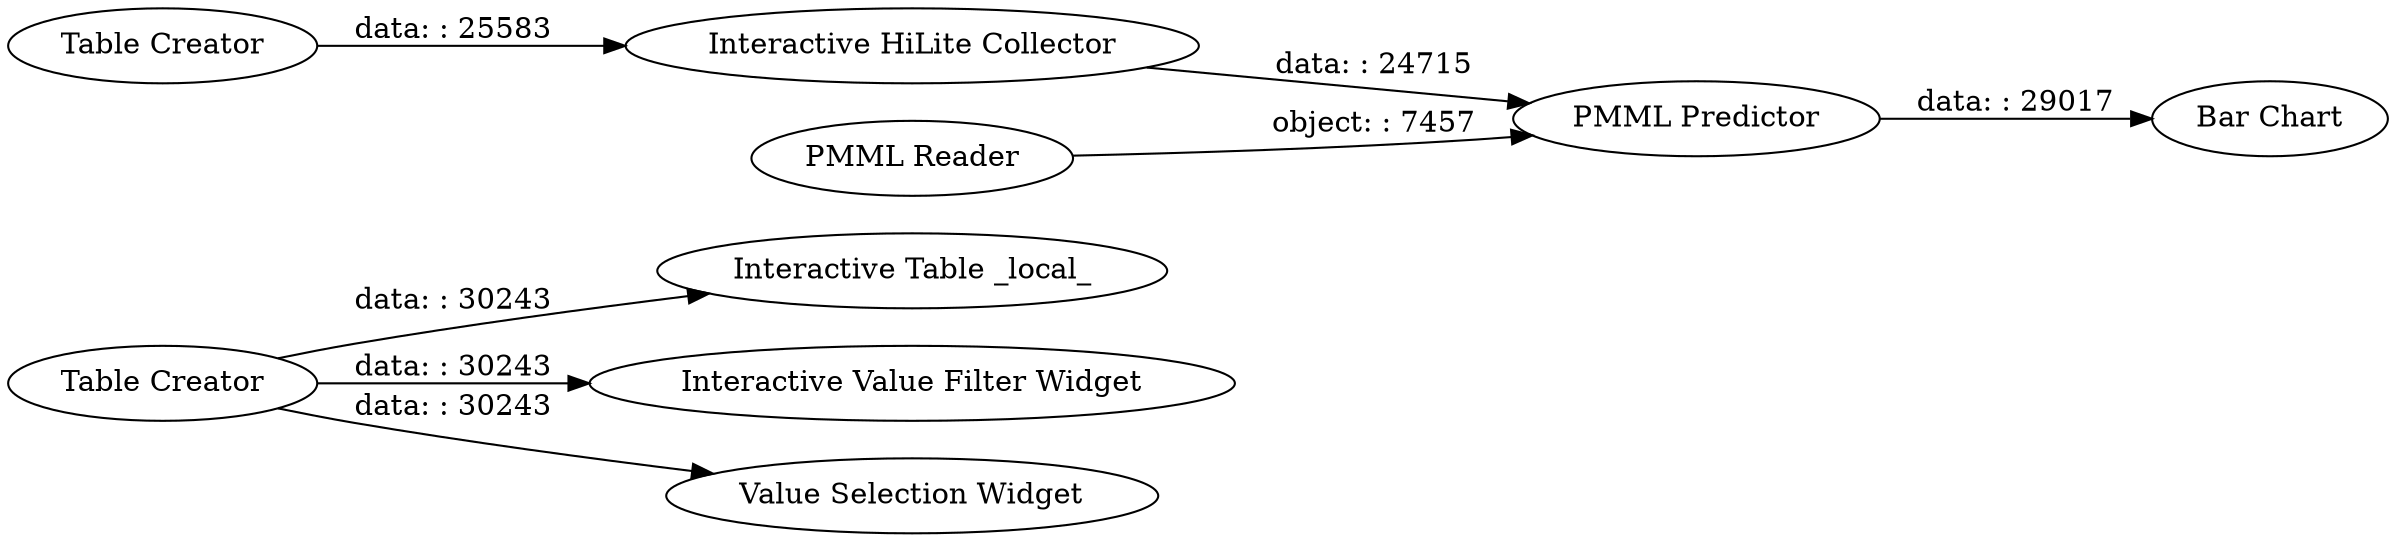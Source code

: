 digraph {
	"-194229635901369872_7" [label="Interactive Table _local_"]
	"-194229635901369872_6" [label="Table Creator"]
	"-194229635901369872_13" [label="PMML Reader"]
	"-194229635901369872_8" [label="Interactive HiLite Collector"]
	"-194229635901369872_10" [label="Interactive Value Filter Widget"]
	"-194229635901369872_11" [label="Value Selection Widget"]
	"-194229635901369872_15" [label="Table Creator"]
	"-194229635901369872_12" [label="PMML Predictor"]
	"-194229635901369872_14" [label="Bar Chart"]
	"-194229635901369872_15" -> "-194229635901369872_11" [label="data: : 30243"]
	"-194229635901369872_15" -> "-194229635901369872_10" [label="data: : 30243"]
	"-194229635901369872_12" -> "-194229635901369872_14" [label="data: : 29017"]
	"-194229635901369872_13" -> "-194229635901369872_12" [label="object: : 7457"]
	"-194229635901369872_8" -> "-194229635901369872_12" [label="data: : 24715"]
	"-194229635901369872_15" -> "-194229635901369872_7" [label="data: : 30243"]
	"-194229635901369872_6" -> "-194229635901369872_8" [label="data: : 25583"]
	rankdir=LR
}
